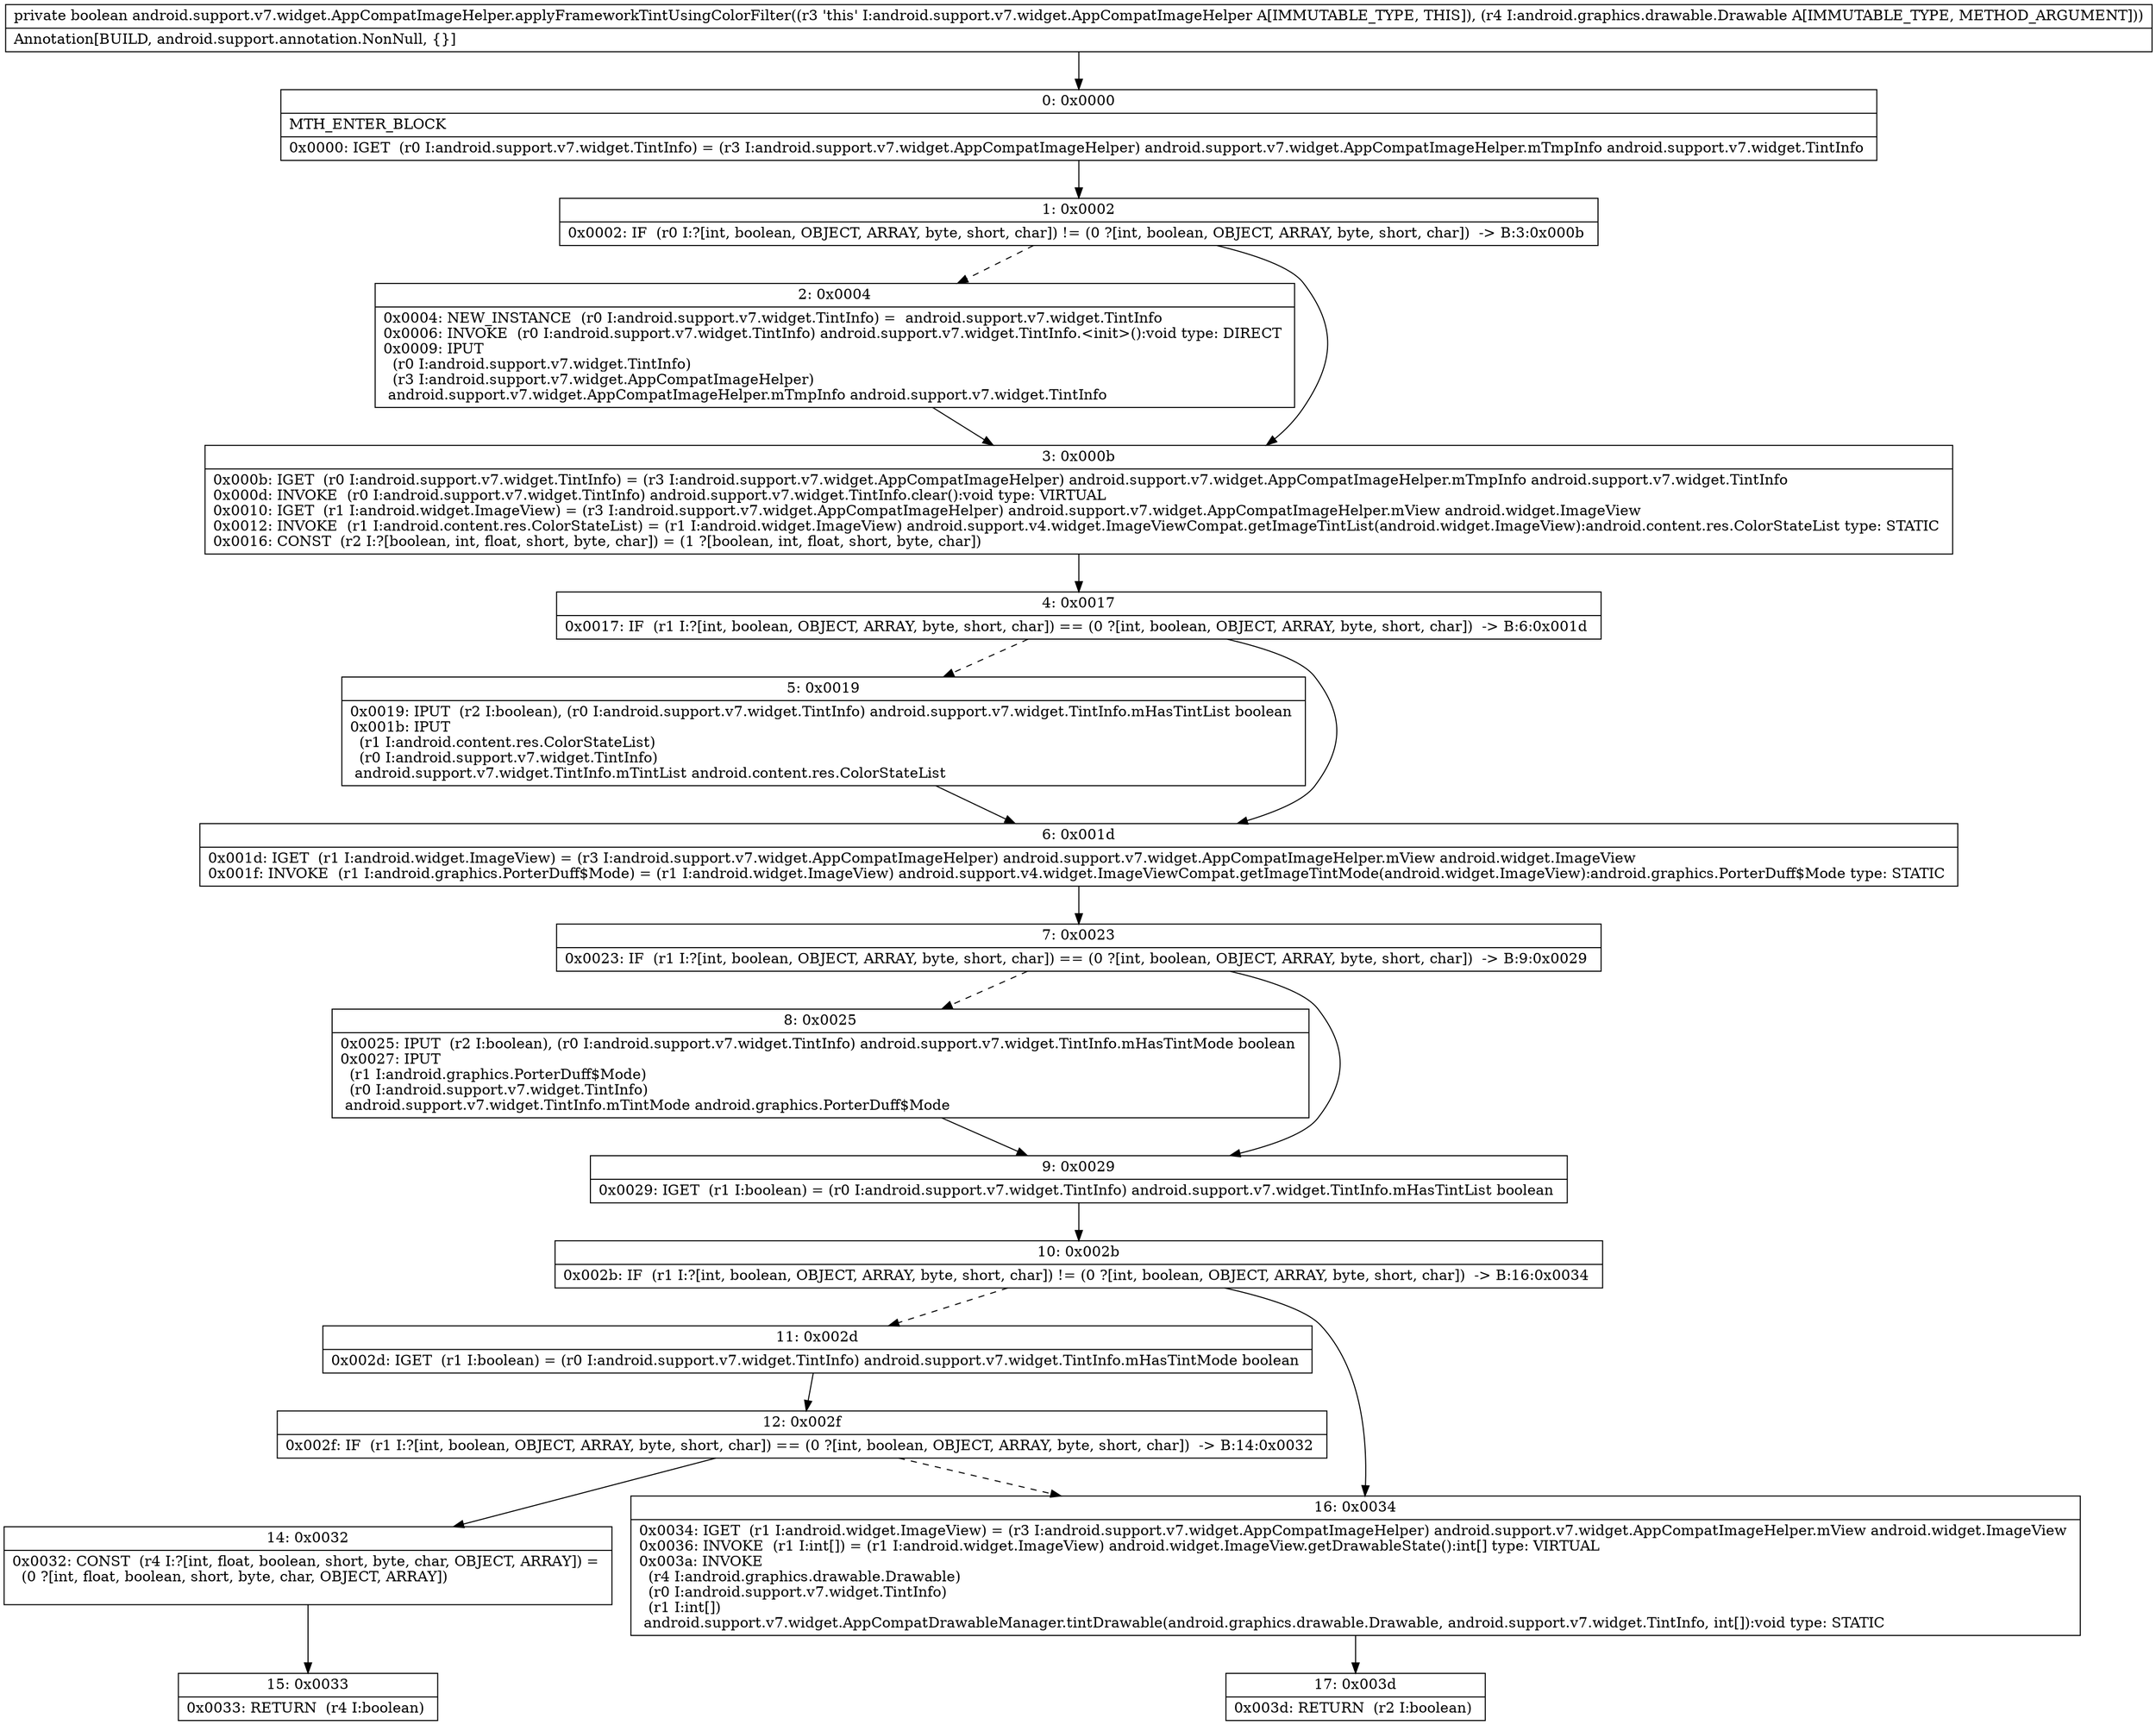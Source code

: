 digraph "CFG forandroid.support.v7.widget.AppCompatImageHelper.applyFrameworkTintUsingColorFilter(Landroid\/graphics\/drawable\/Drawable;)Z" {
Node_0 [shape=record,label="{0\:\ 0x0000|MTH_ENTER_BLOCK\l|0x0000: IGET  (r0 I:android.support.v7.widget.TintInfo) = (r3 I:android.support.v7.widget.AppCompatImageHelper) android.support.v7.widget.AppCompatImageHelper.mTmpInfo android.support.v7.widget.TintInfo \l}"];
Node_1 [shape=record,label="{1\:\ 0x0002|0x0002: IF  (r0 I:?[int, boolean, OBJECT, ARRAY, byte, short, char]) != (0 ?[int, boolean, OBJECT, ARRAY, byte, short, char])  \-\> B:3:0x000b \l}"];
Node_2 [shape=record,label="{2\:\ 0x0004|0x0004: NEW_INSTANCE  (r0 I:android.support.v7.widget.TintInfo) =  android.support.v7.widget.TintInfo \l0x0006: INVOKE  (r0 I:android.support.v7.widget.TintInfo) android.support.v7.widget.TintInfo.\<init\>():void type: DIRECT \l0x0009: IPUT  \l  (r0 I:android.support.v7.widget.TintInfo)\l  (r3 I:android.support.v7.widget.AppCompatImageHelper)\l android.support.v7.widget.AppCompatImageHelper.mTmpInfo android.support.v7.widget.TintInfo \l}"];
Node_3 [shape=record,label="{3\:\ 0x000b|0x000b: IGET  (r0 I:android.support.v7.widget.TintInfo) = (r3 I:android.support.v7.widget.AppCompatImageHelper) android.support.v7.widget.AppCompatImageHelper.mTmpInfo android.support.v7.widget.TintInfo \l0x000d: INVOKE  (r0 I:android.support.v7.widget.TintInfo) android.support.v7.widget.TintInfo.clear():void type: VIRTUAL \l0x0010: IGET  (r1 I:android.widget.ImageView) = (r3 I:android.support.v7.widget.AppCompatImageHelper) android.support.v7.widget.AppCompatImageHelper.mView android.widget.ImageView \l0x0012: INVOKE  (r1 I:android.content.res.ColorStateList) = (r1 I:android.widget.ImageView) android.support.v4.widget.ImageViewCompat.getImageTintList(android.widget.ImageView):android.content.res.ColorStateList type: STATIC \l0x0016: CONST  (r2 I:?[boolean, int, float, short, byte, char]) = (1 ?[boolean, int, float, short, byte, char]) \l}"];
Node_4 [shape=record,label="{4\:\ 0x0017|0x0017: IF  (r1 I:?[int, boolean, OBJECT, ARRAY, byte, short, char]) == (0 ?[int, boolean, OBJECT, ARRAY, byte, short, char])  \-\> B:6:0x001d \l}"];
Node_5 [shape=record,label="{5\:\ 0x0019|0x0019: IPUT  (r2 I:boolean), (r0 I:android.support.v7.widget.TintInfo) android.support.v7.widget.TintInfo.mHasTintList boolean \l0x001b: IPUT  \l  (r1 I:android.content.res.ColorStateList)\l  (r0 I:android.support.v7.widget.TintInfo)\l android.support.v7.widget.TintInfo.mTintList android.content.res.ColorStateList \l}"];
Node_6 [shape=record,label="{6\:\ 0x001d|0x001d: IGET  (r1 I:android.widget.ImageView) = (r3 I:android.support.v7.widget.AppCompatImageHelper) android.support.v7.widget.AppCompatImageHelper.mView android.widget.ImageView \l0x001f: INVOKE  (r1 I:android.graphics.PorterDuff$Mode) = (r1 I:android.widget.ImageView) android.support.v4.widget.ImageViewCompat.getImageTintMode(android.widget.ImageView):android.graphics.PorterDuff$Mode type: STATIC \l}"];
Node_7 [shape=record,label="{7\:\ 0x0023|0x0023: IF  (r1 I:?[int, boolean, OBJECT, ARRAY, byte, short, char]) == (0 ?[int, boolean, OBJECT, ARRAY, byte, short, char])  \-\> B:9:0x0029 \l}"];
Node_8 [shape=record,label="{8\:\ 0x0025|0x0025: IPUT  (r2 I:boolean), (r0 I:android.support.v7.widget.TintInfo) android.support.v7.widget.TintInfo.mHasTintMode boolean \l0x0027: IPUT  \l  (r1 I:android.graphics.PorterDuff$Mode)\l  (r0 I:android.support.v7.widget.TintInfo)\l android.support.v7.widget.TintInfo.mTintMode android.graphics.PorterDuff$Mode \l}"];
Node_9 [shape=record,label="{9\:\ 0x0029|0x0029: IGET  (r1 I:boolean) = (r0 I:android.support.v7.widget.TintInfo) android.support.v7.widget.TintInfo.mHasTintList boolean \l}"];
Node_10 [shape=record,label="{10\:\ 0x002b|0x002b: IF  (r1 I:?[int, boolean, OBJECT, ARRAY, byte, short, char]) != (0 ?[int, boolean, OBJECT, ARRAY, byte, short, char])  \-\> B:16:0x0034 \l}"];
Node_11 [shape=record,label="{11\:\ 0x002d|0x002d: IGET  (r1 I:boolean) = (r0 I:android.support.v7.widget.TintInfo) android.support.v7.widget.TintInfo.mHasTintMode boolean \l}"];
Node_12 [shape=record,label="{12\:\ 0x002f|0x002f: IF  (r1 I:?[int, boolean, OBJECT, ARRAY, byte, short, char]) == (0 ?[int, boolean, OBJECT, ARRAY, byte, short, char])  \-\> B:14:0x0032 \l}"];
Node_14 [shape=record,label="{14\:\ 0x0032|0x0032: CONST  (r4 I:?[int, float, boolean, short, byte, char, OBJECT, ARRAY]) = \l  (0 ?[int, float, boolean, short, byte, char, OBJECT, ARRAY])\l \l}"];
Node_15 [shape=record,label="{15\:\ 0x0033|0x0033: RETURN  (r4 I:boolean) \l}"];
Node_16 [shape=record,label="{16\:\ 0x0034|0x0034: IGET  (r1 I:android.widget.ImageView) = (r3 I:android.support.v7.widget.AppCompatImageHelper) android.support.v7.widget.AppCompatImageHelper.mView android.widget.ImageView \l0x0036: INVOKE  (r1 I:int[]) = (r1 I:android.widget.ImageView) android.widget.ImageView.getDrawableState():int[] type: VIRTUAL \l0x003a: INVOKE  \l  (r4 I:android.graphics.drawable.Drawable)\l  (r0 I:android.support.v7.widget.TintInfo)\l  (r1 I:int[])\l android.support.v7.widget.AppCompatDrawableManager.tintDrawable(android.graphics.drawable.Drawable, android.support.v7.widget.TintInfo, int[]):void type: STATIC \l}"];
Node_17 [shape=record,label="{17\:\ 0x003d|0x003d: RETURN  (r2 I:boolean) \l}"];
MethodNode[shape=record,label="{private boolean android.support.v7.widget.AppCompatImageHelper.applyFrameworkTintUsingColorFilter((r3 'this' I:android.support.v7.widget.AppCompatImageHelper A[IMMUTABLE_TYPE, THIS]), (r4 I:android.graphics.drawable.Drawable A[IMMUTABLE_TYPE, METHOD_ARGUMENT]))  | Annotation[BUILD, android.support.annotation.NonNull, \{\}]\l}"];
MethodNode -> Node_0;
Node_0 -> Node_1;
Node_1 -> Node_2[style=dashed];
Node_1 -> Node_3;
Node_2 -> Node_3;
Node_3 -> Node_4;
Node_4 -> Node_5[style=dashed];
Node_4 -> Node_6;
Node_5 -> Node_6;
Node_6 -> Node_7;
Node_7 -> Node_8[style=dashed];
Node_7 -> Node_9;
Node_8 -> Node_9;
Node_9 -> Node_10;
Node_10 -> Node_11[style=dashed];
Node_10 -> Node_16;
Node_11 -> Node_12;
Node_12 -> Node_14;
Node_12 -> Node_16[style=dashed];
Node_14 -> Node_15;
Node_16 -> Node_17;
}

